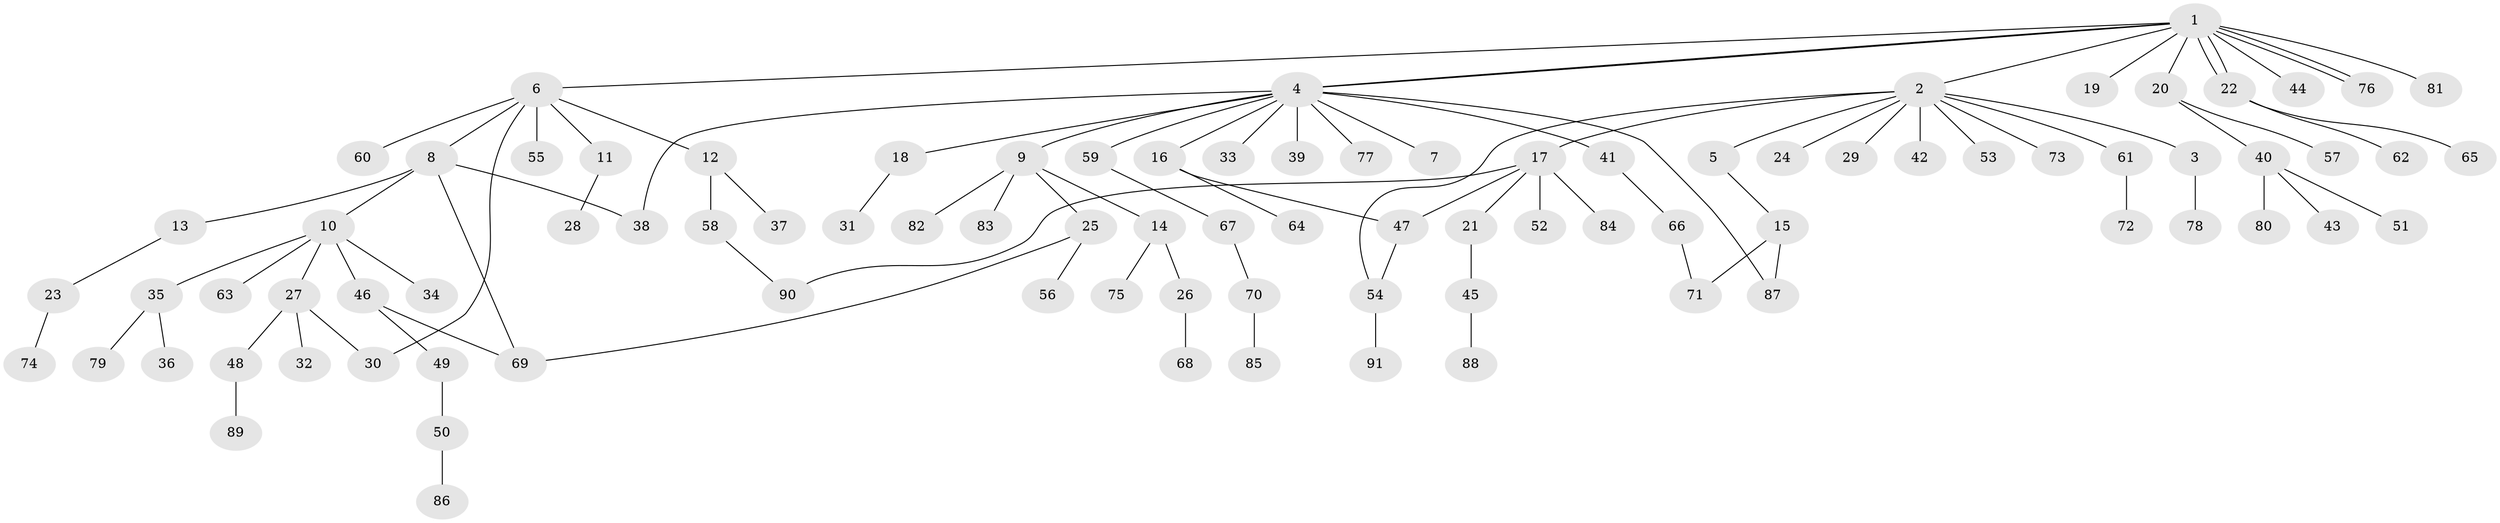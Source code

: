// coarse degree distribution, {21: 0.016129032258064516, 1: 0.5806451612903226, 13: 0.016129032258064516, 2: 0.1935483870967742, 6: 0.04838709677419355, 5: 0.016129032258064516, 8: 0.016129032258064516, 3: 0.11290322580645161}
// Generated by graph-tools (version 1.1) at 2025/41/03/06/25 10:41:45]
// undirected, 91 vertices, 102 edges
graph export_dot {
graph [start="1"]
  node [color=gray90,style=filled];
  1;
  2;
  3;
  4;
  5;
  6;
  7;
  8;
  9;
  10;
  11;
  12;
  13;
  14;
  15;
  16;
  17;
  18;
  19;
  20;
  21;
  22;
  23;
  24;
  25;
  26;
  27;
  28;
  29;
  30;
  31;
  32;
  33;
  34;
  35;
  36;
  37;
  38;
  39;
  40;
  41;
  42;
  43;
  44;
  45;
  46;
  47;
  48;
  49;
  50;
  51;
  52;
  53;
  54;
  55;
  56;
  57;
  58;
  59;
  60;
  61;
  62;
  63;
  64;
  65;
  66;
  67;
  68;
  69;
  70;
  71;
  72;
  73;
  74;
  75;
  76;
  77;
  78;
  79;
  80;
  81;
  82;
  83;
  84;
  85;
  86;
  87;
  88;
  89;
  90;
  91;
  1 -- 2;
  1 -- 4;
  1 -- 4;
  1 -- 6;
  1 -- 19;
  1 -- 20;
  1 -- 22;
  1 -- 22;
  1 -- 44;
  1 -- 76;
  1 -- 76;
  1 -- 81;
  2 -- 3;
  2 -- 5;
  2 -- 17;
  2 -- 24;
  2 -- 29;
  2 -- 42;
  2 -- 53;
  2 -- 54;
  2 -- 61;
  2 -- 73;
  3 -- 78;
  4 -- 7;
  4 -- 9;
  4 -- 16;
  4 -- 18;
  4 -- 33;
  4 -- 38;
  4 -- 39;
  4 -- 41;
  4 -- 59;
  4 -- 77;
  4 -- 87;
  5 -- 15;
  6 -- 8;
  6 -- 11;
  6 -- 12;
  6 -- 30;
  6 -- 55;
  6 -- 60;
  8 -- 10;
  8 -- 13;
  8 -- 38;
  8 -- 69;
  9 -- 14;
  9 -- 25;
  9 -- 82;
  9 -- 83;
  10 -- 27;
  10 -- 34;
  10 -- 35;
  10 -- 46;
  10 -- 63;
  11 -- 28;
  12 -- 37;
  12 -- 58;
  13 -- 23;
  14 -- 26;
  14 -- 75;
  15 -- 71;
  15 -- 87;
  16 -- 47;
  16 -- 64;
  17 -- 21;
  17 -- 47;
  17 -- 52;
  17 -- 84;
  17 -- 90;
  18 -- 31;
  20 -- 40;
  20 -- 57;
  21 -- 45;
  22 -- 62;
  22 -- 65;
  23 -- 74;
  25 -- 56;
  25 -- 69;
  26 -- 68;
  27 -- 30;
  27 -- 32;
  27 -- 48;
  35 -- 36;
  35 -- 79;
  40 -- 43;
  40 -- 51;
  40 -- 80;
  41 -- 66;
  45 -- 88;
  46 -- 49;
  46 -- 69;
  47 -- 54;
  48 -- 89;
  49 -- 50;
  50 -- 86;
  54 -- 91;
  58 -- 90;
  59 -- 67;
  61 -- 72;
  66 -- 71;
  67 -- 70;
  70 -- 85;
}
